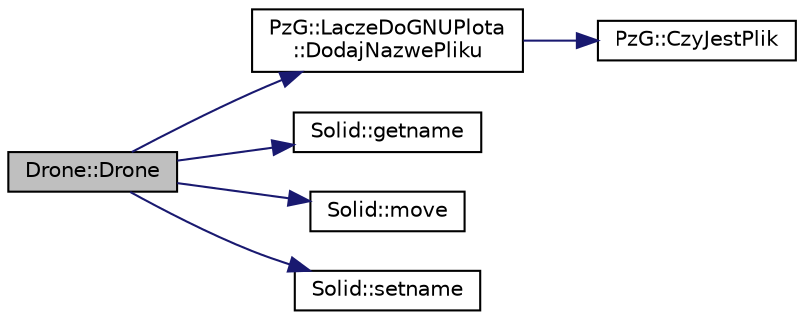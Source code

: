 digraph "Drone::Drone"
{
 // LATEX_PDF_SIZE
  edge [fontname="Helvetica",fontsize="10",labelfontname="Helvetica",labelfontsize="10"];
  node [fontname="Helvetica",fontsize="10",shape=record];
  rankdir="LR";
  Node1 [label="Drone::Drone",height=0.2,width=0.4,color="black", fillcolor="grey75", style="filled", fontcolor="black",tooltip=" "];
  Node1 -> Node2 [color="midnightblue",fontsize="10",style="solid",fontname="Helvetica"];
  Node2 [label="PzG::LaczeDoGNUPlota\l::DodajNazwePliku",height=0.2,width=0.4,color="black", fillcolor="white", style="filled",URL="$class_pz_g_1_1_lacze_do_g_n_u_plota.html#a34bd48f57c0fd69c12bf4127a1cacd8f",tooltip="Dodaje nazwę pliku."];
  Node2 -> Node3 [color="midnightblue",fontsize="10",style="solid",fontname="Helvetica"];
  Node3 [label="PzG::CzyJestPlik",height=0.2,width=0.4,color="black", fillcolor="white", style="filled",URL="$namespace_pz_g.html#ae1ae4d36f66c77879380ba73da8e20e3",tooltip=" "];
  Node1 -> Node4 [color="midnightblue",fontsize="10",style="solid",fontname="Helvetica"];
  Node4 [label="Solid::getname",height=0.2,width=0.4,color="black", fillcolor="white", style="filled",URL="$class_solid.html#a841f254903ac1f73a0f473d820621dcf",tooltip=" "];
  Node1 -> Node5 [color="midnightblue",fontsize="10",style="solid",fontname="Helvetica"];
  Node5 [label="Solid::move",height=0.2,width=0.4,color="black", fillcolor="white", style="filled",URL="$class_solid.html#a3b39581af29120802943a28a5a70bab5",tooltip=" "];
  Node1 -> Node6 [color="midnightblue",fontsize="10",style="solid",fontname="Helvetica"];
  Node6 [label="Solid::setname",height=0.2,width=0.4,color="black", fillcolor="white", style="filled",URL="$class_solid.html#afc2db717aa74a8bb8813b07655c1f2b7",tooltip=" "];
}
